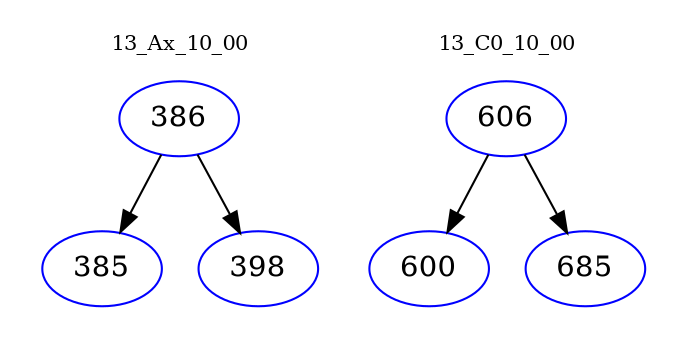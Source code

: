 digraph{
subgraph cluster_0 {
color = white
label = "13_Ax_10_00";
fontsize=10;
T0_386 [label="386", color="blue"]
T0_386 -> T0_385 [color="black"]
T0_385 [label="385", color="blue"]
T0_386 -> T0_398 [color="black"]
T0_398 [label="398", color="blue"]
}
subgraph cluster_1 {
color = white
label = "13_C0_10_00";
fontsize=10;
T1_606 [label="606", color="blue"]
T1_606 -> T1_600 [color="black"]
T1_600 [label="600", color="blue"]
T1_606 -> T1_685 [color="black"]
T1_685 [label="685", color="blue"]
}
}
